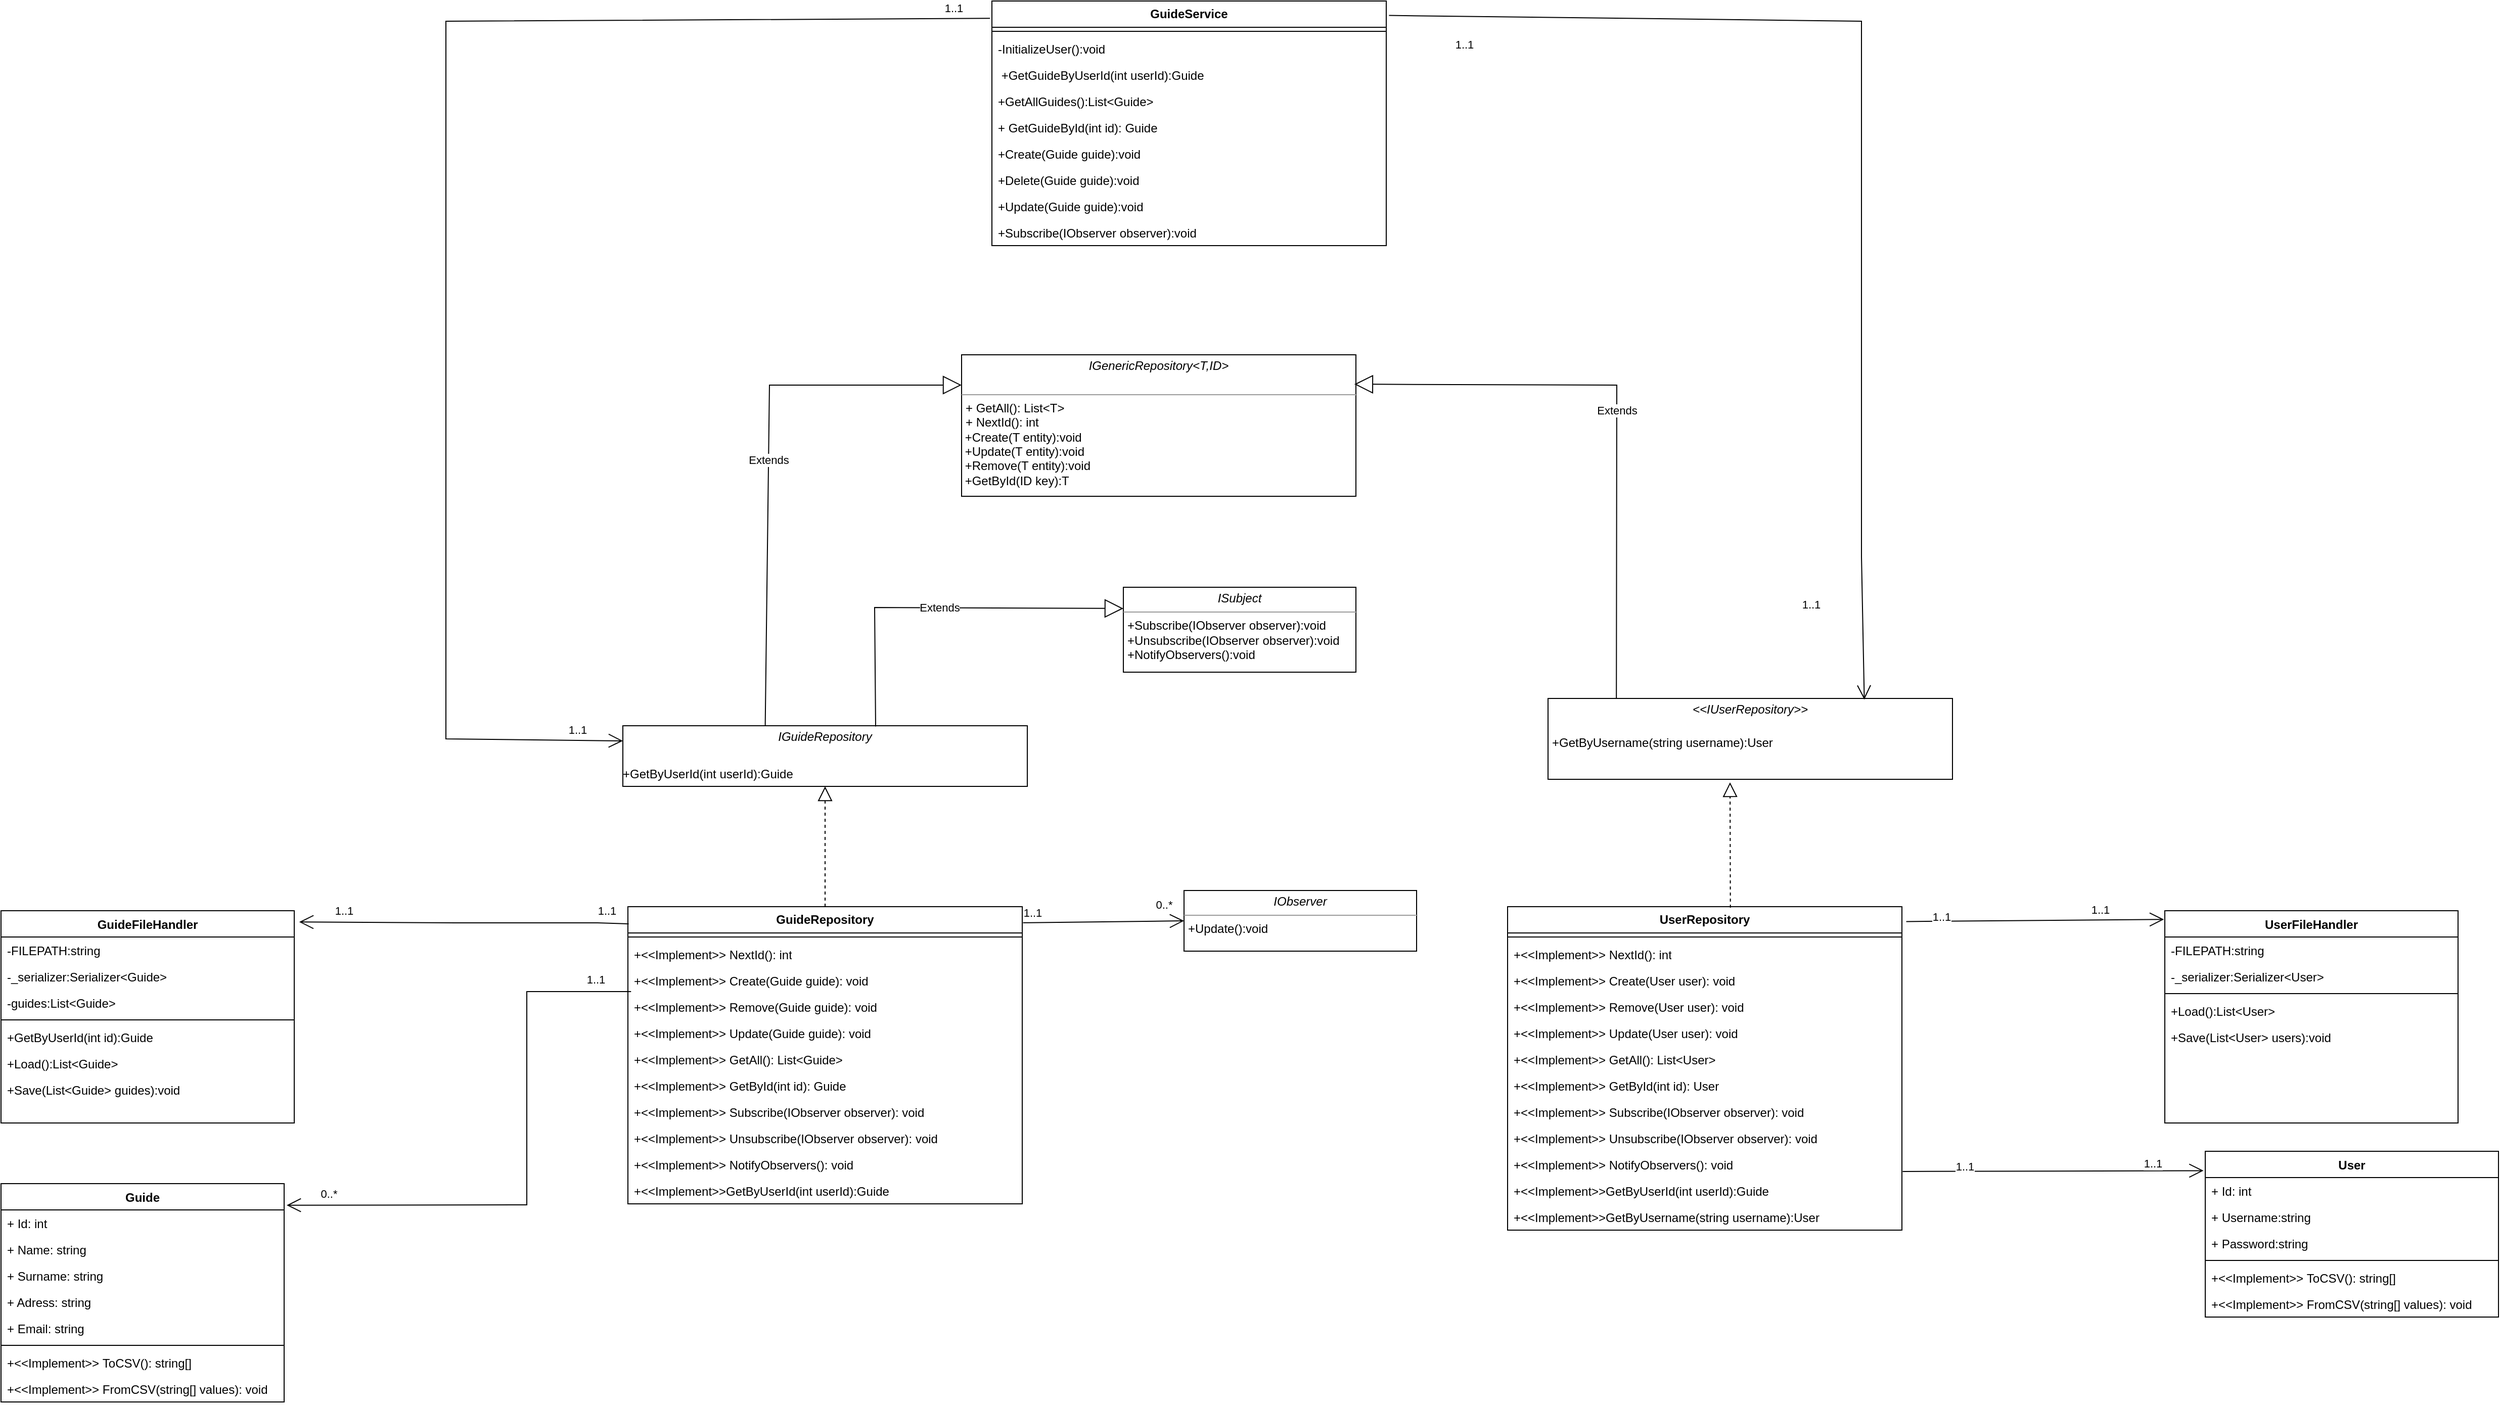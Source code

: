 <mxfile version="21.3.8" type="device">
  <diagram id="C5RBs43oDa-KdzZeNtuy" name="Page-1">
    <mxGraphModel dx="2035" dy="1105" grid="1" gridSize="10" guides="1" tooltips="1" connect="1" arrows="1" fold="1" page="1" pageScale="1" pageWidth="4681" pageHeight="3300" math="0" shadow="0">
      <root>
        <mxCell id="WIyWlLk6GJQsqaUBKTNV-0" />
        <mxCell id="WIyWlLk6GJQsqaUBKTNV-1" parent="WIyWlLk6GJQsqaUBKTNV-0" />
        <mxCell id="8zRqpnVNPCsL64enkuXX-20" value="GuideFileHandler" style="swimlane;fontStyle=1;align=center;verticalAlign=top;childLayout=stackLayout;horizontal=1;startSize=26;horizontalStack=0;resizeParent=1;resizeLast=0;collapsible=1;marginBottom=0;rounded=0;shadow=0;strokeWidth=1;labelBackgroundColor=none;" parent="WIyWlLk6GJQsqaUBKTNV-1" vertex="1">
          <mxGeometry x="560" y="1080" width="290" height="210" as="geometry">
            <mxRectangle x="2060" y="660" width="280" height="26" as="alternateBounds" />
          </mxGeometry>
        </mxCell>
        <mxCell id="8zRqpnVNPCsL64enkuXX-21" value="-FILEPATH:string" style="text;align=left;verticalAlign=top;spacingLeft=4;spacingRight=4;overflow=hidden;rotatable=0;points=[[0,0.5],[1,0.5]];portConstraint=eastwest;labelBackgroundColor=none;" parent="8zRqpnVNPCsL64enkuXX-20" vertex="1">
          <mxGeometry y="26" width="290" height="26" as="geometry" />
        </mxCell>
        <mxCell id="8zRqpnVNPCsL64enkuXX-22" value="-_serializer:Serializer&lt;Guide&gt;" style="text;align=left;verticalAlign=top;spacingLeft=4;spacingRight=4;overflow=hidden;rotatable=0;points=[[0,0.5],[1,0.5]];portConstraint=eastwest;labelBackgroundColor=none;" parent="8zRqpnVNPCsL64enkuXX-20" vertex="1">
          <mxGeometry y="52" width="290" height="26" as="geometry" />
        </mxCell>
        <mxCell id="8zRqpnVNPCsL64enkuXX-23" value="-guides:List&lt;Guide&gt;" style="text;align=left;verticalAlign=top;spacingLeft=4;spacingRight=4;overflow=hidden;rotatable=0;points=[[0,0.5],[1,0.5]];portConstraint=eastwest;labelBackgroundColor=none;" parent="8zRqpnVNPCsL64enkuXX-20" vertex="1">
          <mxGeometry y="78" width="290" height="26" as="geometry" />
        </mxCell>
        <mxCell id="8zRqpnVNPCsL64enkuXX-24" value="" style="line;html=1;strokeWidth=1;align=left;verticalAlign=middle;spacingTop=-1;spacingLeft=3;spacingRight=3;rotatable=0;labelPosition=right;points=[];portConstraint=eastwest;labelBackgroundColor=none;" parent="8zRqpnVNPCsL64enkuXX-20" vertex="1">
          <mxGeometry y="104" width="290" height="8" as="geometry" />
        </mxCell>
        <mxCell id="8zRqpnVNPCsL64enkuXX-25" value="+GetByUserId(int id):Guide" style="text;strokeColor=none;fillColor=none;align=left;verticalAlign=top;spacingLeft=4;spacingRight=4;overflow=hidden;rotatable=0;points=[[0,0.5],[1,0.5]];portConstraint=eastwest;whiteSpace=wrap;html=1;" parent="8zRqpnVNPCsL64enkuXX-20" vertex="1">
          <mxGeometry y="112" width="290" height="26" as="geometry" />
        </mxCell>
        <mxCell id="8zRqpnVNPCsL64enkuXX-26" value="+Load():List&amp;lt;Guide&amp;gt;&amp;nbsp;" style="text;strokeColor=none;fillColor=none;align=left;verticalAlign=top;spacingLeft=4;spacingRight=4;overflow=hidden;rotatable=0;points=[[0,0.5],[1,0.5]];portConstraint=eastwest;whiteSpace=wrap;html=1;" parent="8zRqpnVNPCsL64enkuXX-20" vertex="1">
          <mxGeometry y="138" width="290" height="26" as="geometry" />
        </mxCell>
        <mxCell id="8zRqpnVNPCsL64enkuXX-27" value="+Save(List&amp;lt;Guide&amp;gt; guides):void" style="text;strokeColor=none;fillColor=none;align=left;verticalAlign=top;spacingLeft=4;spacingRight=4;overflow=hidden;rotatable=0;points=[[0,0.5],[1,0.5]];portConstraint=eastwest;whiteSpace=wrap;html=1;" parent="8zRqpnVNPCsL64enkuXX-20" vertex="1">
          <mxGeometry y="164" width="290" height="26" as="geometry" />
        </mxCell>
        <mxCell id="8zRqpnVNPCsL64enkuXX-73" value="&lt;p style=&quot;margin:0px;margin-top:4px;text-align:center;&quot;&gt;&lt;i&gt;IGenericRepository&amp;lt;T,ID&amp;gt;&lt;/i&gt;&lt;/p&gt;&lt;p style=&quot;margin:0px;margin-left:4px;&quot;&gt;&lt;br&gt;&lt;/p&gt;&lt;hr size=&quot;1&quot;&gt;&lt;p style=&quot;margin:0px;margin-left:4px;&quot;&gt;+ GetAll(): List&amp;lt;T&amp;gt;&lt;br&gt;+ NextId(): int&lt;/p&gt;&amp;nbsp;+Create(T entity):void&lt;br&gt;&amp;nbsp;+Update(T entity):void&lt;br&gt;&amp;nbsp;+Remove(T entity):void&lt;br&gt;&amp;nbsp;+GetById(ID key):T" style="verticalAlign=top;align=left;overflow=fill;fontSize=12;fontFamily=Helvetica;html=1;whiteSpace=wrap;" parent="WIyWlLk6GJQsqaUBKTNV-1" vertex="1">
          <mxGeometry x="1510" y="530" width="390" height="140" as="geometry" />
        </mxCell>
        <mxCell id="8zRqpnVNPCsL64enkuXX-77" value="&lt;p style=&quot;margin:0px;margin-top:4px;text-align:center;&quot;&gt;&lt;i&gt;IGuideRepository&lt;/i&gt;&lt;/p&gt;&lt;p style=&quot;margin: 4px 0px 0px;&quot;&gt;&lt;span style=&quot;background-color: initial;&quot;&gt;&lt;br&gt;&lt;/span&gt;&lt;/p&gt;&lt;p style=&quot;margin: 4px 0px 0px;&quot;&gt;&lt;span style=&quot;background-color: initial;&quot;&gt;+GetByUserId(int userId):Guide&lt;/span&gt;&lt;br&gt;&lt;/p&gt;&lt;p style=&quot;margin:0px;margin-left:4px;&quot;&gt;&lt;/p&gt;&lt;p style=&quot;margin:0px;margin-left:4px;&quot;&gt;&lt;/p&gt;" style="verticalAlign=top;align=left;overflow=fill;fontSize=12;fontFamily=Helvetica;html=1;whiteSpace=wrap;" parent="WIyWlLk6GJQsqaUBKTNV-1" vertex="1">
          <mxGeometry x="1175" y="897" width="400" height="60" as="geometry" />
        </mxCell>
        <mxCell id="ND1xePc8kMEJNJJJpQXZ-42" value="&lt;p style=&quot;margin:0px;margin-top:4px;text-align:center;&quot;&gt;&lt;i style=&quot;&quot;&gt;ISubject&lt;/i&gt;&lt;/p&gt;&lt;hr size=&quot;1&quot;&gt;&lt;p style=&quot;margin:0px;margin-left:4px;&quot;&gt;+Subscribe(IObserver observer):void&lt;/p&gt;&lt;p style=&quot;margin:0px;margin-left:4px;&quot;&gt;+Unsubscribe(IObserver observer):void&lt;br&gt;&lt;/p&gt;&lt;p style=&quot;margin:0px;margin-left:4px;&quot;&gt;+NotifyObservers():void&lt;br&gt;&lt;/p&gt;" style="verticalAlign=top;align=left;overflow=fill;fontSize=12;fontFamily=Helvetica;html=1;whiteSpace=wrap;" parent="WIyWlLk6GJQsqaUBKTNV-1" vertex="1">
          <mxGeometry x="1670" y="760" width="230" height="84" as="geometry" />
        </mxCell>
        <mxCell id="ND1xePc8kMEJNJJJpQXZ-43" value="&lt;p style=&quot;margin:0px;margin-top:4px;text-align:center;&quot;&gt;&lt;i style=&quot;&quot;&gt;IObserver&lt;/i&gt;&lt;/p&gt;&lt;hr size=&quot;1&quot;&gt;&lt;p style=&quot;margin:0px;margin-left:4px;&quot;&gt;+Update():void&lt;/p&gt;" style="verticalAlign=top;align=left;overflow=fill;fontSize=12;fontFamily=Helvetica;html=1;whiteSpace=wrap;" parent="WIyWlLk6GJQsqaUBKTNV-1" vertex="1">
          <mxGeometry x="1730" y="1060" width="230" height="60" as="geometry" />
        </mxCell>
        <mxCell id="N9dEtq1RNlC2GuIy8_Ei-0" value="&lt;b&gt;GuideRepository&lt;/b&gt;" style="swimlane;fontStyle=0;childLayout=stackLayout;horizontal=1;startSize=26;fillColor=none;horizontalStack=0;resizeParent=1;resizeParentMax=0;resizeLast=0;collapsible=1;marginBottom=0;whiteSpace=wrap;html=1;labelBackgroundColor=none;" parent="WIyWlLk6GJQsqaUBKTNV-1" vertex="1">
          <mxGeometry x="1180" y="1076" width="390" height="294" as="geometry">
            <mxRectangle x="2770" y="740" width="280" height="30" as="alternateBounds" />
          </mxGeometry>
        </mxCell>
        <mxCell id="N9dEtq1RNlC2GuIy8_Ei-4" value="" style="line;strokeWidth=1;fillColor=none;align=left;verticalAlign=middle;spacingTop=-1;spacingLeft=3;spacingRight=3;rotatable=0;labelPosition=right;points=[];portConstraint=eastwest;strokeColor=inherit;" parent="N9dEtq1RNlC2GuIy8_Ei-0" vertex="1">
          <mxGeometry y="26" width="390" height="8" as="geometry" />
        </mxCell>
        <mxCell id="N9dEtq1RNlC2GuIy8_Ei-5" value="+&amp;lt;&amp;lt;Implement&amp;gt;&amp;gt; NextId(): int" style="text;strokeColor=none;fillColor=none;align=left;verticalAlign=top;spacingLeft=4;spacingRight=4;overflow=hidden;rotatable=0;points=[[0,0.5],[1,0.5]];portConstraint=eastwest;whiteSpace=wrap;html=1;labelBackgroundColor=none;" parent="N9dEtq1RNlC2GuIy8_Ei-0" vertex="1">
          <mxGeometry y="34" width="390" height="26" as="geometry" />
        </mxCell>
        <mxCell id="N9dEtq1RNlC2GuIy8_Ei-6" value="+&amp;lt;&amp;lt;Implement&amp;gt;&amp;gt; Create(Guide guide): void" style="text;strokeColor=none;fillColor=none;align=left;verticalAlign=top;spacingLeft=4;spacingRight=4;overflow=hidden;rotatable=0;points=[[0,0.5],[1,0.5]];portConstraint=eastwest;whiteSpace=wrap;html=1;labelBackgroundColor=none;" parent="N9dEtq1RNlC2GuIy8_Ei-0" vertex="1">
          <mxGeometry y="60" width="390" height="26" as="geometry" />
        </mxCell>
        <mxCell id="N9dEtq1RNlC2GuIy8_Ei-7" value="+&amp;lt;&amp;lt;Implement&amp;gt;&amp;gt; Remove(Guide guide): void" style="text;strokeColor=none;fillColor=none;align=left;verticalAlign=top;spacingLeft=4;spacingRight=4;overflow=hidden;rotatable=0;points=[[0,0.5],[1,0.5]];portConstraint=eastwest;whiteSpace=wrap;html=1;labelBackgroundColor=none;" parent="N9dEtq1RNlC2GuIy8_Ei-0" vertex="1">
          <mxGeometry y="86" width="390" height="26" as="geometry" />
        </mxCell>
        <mxCell id="N9dEtq1RNlC2GuIy8_Ei-8" value="+&amp;lt;&amp;lt;Implement&amp;gt;&amp;gt; Update(Guide guide): void" style="text;strokeColor=none;fillColor=none;align=left;verticalAlign=top;spacingLeft=4;spacingRight=4;overflow=hidden;rotatable=0;points=[[0,0.5],[1,0.5]];portConstraint=eastwest;whiteSpace=wrap;html=1;labelBackgroundColor=none;" parent="N9dEtq1RNlC2GuIy8_Ei-0" vertex="1">
          <mxGeometry y="112" width="390" height="26" as="geometry" />
        </mxCell>
        <mxCell id="N9dEtq1RNlC2GuIy8_Ei-9" value="+&amp;lt;&amp;lt;Implement&amp;gt;&amp;gt; GetAll(): List&amp;lt;Guide&amp;gt;" style="text;strokeColor=none;fillColor=none;align=left;verticalAlign=top;spacingLeft=4;spacingRight=4;overflow=hidden;rotatable=0;points=[[0,0.5],[1,0.5]];portConstraint=eastwest;whiteSpace=wrap;html=1;labelBackgroundColor=none;" parent="N9dEtq1RNlC2GuIy8_Ei-0" vertex="1">
          <mxGeometry y="138" width="390" height="26" as="geometry" />
        </mxCell>
        <mxCell id="N9dEtq1RNlC2GuIy8_Ei-10" value="+&amp;lt;&amp;lt;Implement&amp;gt;&amp;gt; GetById(int id): Guide" style="text;strokeColor=none;fillColor=none;align=left;verticalAlign=top;spacingLeft=4;spacingRight=4;overflow=hidden;rotatable=0;points=[[0,0.5],[1,0.5]];portConstraint=eastwest;whiteSpace=wrap;html=1;labelBackgroundColor=none;" parent="N9dEtq1RNlC2GuIy8_Ei-0" vertex="1">
          <mxGeometry y="164" width="390" height="26" as="geometry" />
        </mxCell>
        <mxCell id="N9dEtq1RNlC2GuIy8_Ei-11" value="+&amp;lt;&amp;lt;Implement&amp;gt;&amp;gt; Subscribe(IObserver observer): void" style="text;strokeColor=none;fillColor=none;align=left;verticalAlign=top;spacingLeft=4;spacingRight=4;overflow=hidden;rotatable=0;points=[[0,0.5],[1,0.5]];portConstraint=eastwest;whiteSpace=wrap;html=1;labelBackgroundColor=none;" parent="N9dEtq1RNlC2GuIy8_Ei-0" vertex="1">
          <mxGeometry y="190" width="390" height="26" as="geometry" />
        </mxCell>
        <mxCell id="N9dEtq1RNlC2GuIy8_Ei-12" value="+&amp;lt;&amp;lt;Implement&amp;gt;&amp;gt; Unsubscribe(IObserver observer): void" style="text;strokeColor=none;fillColor=none;align=left;verticalAlign=top;spacingLeft=4;spacingRight=4;overflow=hidden;rotatable=0;points=[[0,0.5],[1,0.5]];portConstraint=eastwest;whiteSpace=wrap;html=1;labelBackgroundColor=none;" parent="N9dEtq1RNlC2GuIy8_Ei-0" vertex="1">
          <mxGeometry y="216" width="390" height="26" as="geometry" />
        </mxCell>
        <mxCell id="N9dEtq1RNlC2GuIy8_Ei-13" value="+&amp;lt;&amp;lt;Implement&amp;gt;&amp;gt; NotifyObservers(): void" style="text;strokeColor=none;fillColor=none;align=left;verticalAlign=top;spacingLeft=4;spacingRight=4;overflow=hidden;rotatable=0;points=[[0,0.5],[1,0.5]];portConstraint=eastwest;whiteSpace=wrap;html=1;labelBackgroundColor=none;" parent="N9dEtq1RNlC2GuIy8_Ei-0" vertex="1">
          <mxGeometry y="242" width="390" height="26" as="geometry" />
        </mxCell>
        <mxCell id="N9dEtq1RNlC2GuIy8_Ei-14" value="+&amp;lt;&amp;lt;Implement&amp;gt;&amp;gt;GetByUserId(int userId):Guide" style="text;strokeColor=none;fillColor=none;align=left;verticalAlign=top;spacingLeft=4;spacingRight=4;overflow=hidden;rotatable=0;points=[[0,0.5],[1,0.5]];portConstraint=eastwest;whiteSpace=wrap;html=1;labelBackgroundColor=none;" parent="N9dEtq1RNlC2GuIy8_Ei-0" vertex="1">
          <mxGeometry y="268" width="390" height="26" as="geometry" />
        </mxCell>
        <mxCell id="N9dEtq1RNlC2GuIy8_Ei-15" value="&lt;b&gt;UserRepository&lt;/b&gt;" style="swimlane;fontStyle=0;childLayout=stackLayout;horizontal=1;startSize=26;fillColor=none;horizontalStack=0;resizeParent=1;resizeParentMax=0;resizeLast=0;collapsible=1;marginBottom=0;whiteSpace=wrap;html=1;labelBackgroundColor=none;" parent="WIyWlLk6GJQsqaUBKTNV-1" vertex="1">
          <mxGeometry x="2050" y="1076" width="390" height="320" as="geometry">
            <mxRectangle x="2770" y="740" width="280" height="30" as="alternateBounds" />
          </mxGeometry>
        </mxCell>
        <mxCell id="N9dEtq1RNlC2GuIy8_Ei-19" value="" style="line;strokeWidth=1;fillColor=none;align=left;verticalAlign=middle;spacingTop=-1;spacingLeft=3;spacingRight=3;rotatable=0;labelPosition=right;points=[];portConstraint=eastwest;strokeColor=inherit;" parent="N9dEtq1RNlC2GuIy8_Ei-15" vertex="1">
          <mxGeometry y="26" width="390" height="8" as="geometry" />
        </mxCell>
        <mxCell id="N9dEtq1RNlC2GuIy8_Ei-20" value="+&amp;lt;&amp;lt;Implement&amp;gt;&amp;gt; NextId(): int" style="text;strokeColor=none;fillColor=none;align=left;verticalAlign=top;spacingLeft=4;spacingRight=4;overflow=hidden;rotatable=0;points=[[0,0.5],[1,0.5]];portConstraint=eastwest;whiteSpace=wrap;html=1;labelBackgroundColor=none;" parent="N9dEtq1RNlC2GuIy8_Ei-15" vertex="1">
          <mxGeometry y="34" width="390" height="26" as="geometry" />
        </mxCell>
        <mxCell id="N9dEtq1RNlC2GuIy8_Ei-21" value="+&amp;lt;&amp;lt;Implement&amp;gt;&amp;gt; Create(User user): void" style="text;strokeColor=none;fillColor=none;align=left;verticalAlign=top;spacingLeft=4;spacingRight=4;overflow=hidden;rotatable=0;points=[[0,0.5],[1,0.5]];portConstraint=eastwest;whiteSpace=wrap;html=1;labelBackgroundColor=none;" parent="N9dEtq1RNlC2GuIy8_Ei-15" vertex="1">
          <mxGeometry y="60" width="390" height="26" as="geometry" />
        </mxCell>
        <mxCell id="N9dEtq1RNlC2GuIy8_Ei-22" value="+&amp;lt;&amp;lt;Implement&amp;gt;&amp;gt; Remove(User user): void" style="text;strokeColor=none;fillColor=none;align=left;verticalAlign=top;spacingLeft=4;spacingRight=4;overflow=hidden;rotatable=0;points=[[0,0.5],[1,0.5]];portConstraint=eastwest;whiteSpace=wrap;html=1;labelBackgroundColor=none;" parent="N9dEtq1RNlC2GuIy8_Ei-15" vertex="1">
          <mxGeometry y="86" width="390" height="26" as="geometry" />
        </mxCell>
        <mxCell id="N9dEtq1RNlC2GuIy8_Ei-23" value="+&amp;lt;&amp;lt;Implement&amp;gt;&amp;gt; Update(User user): void" style="text;strokeColor=none;fillColor=none;align=left;verticalAlign=top;spacingLeft=4;spacingRight=4;overflow=hidden;rotatable=0;points=[[0,0.5],[1,0.5]];portConstraint=eastwest;whiteSpace=wrap;html=1;labelBackgroundColor=none;" parent="N9dEtq1RNlC2GuIy8_Ei-15" vertex="1">
          <mxGeometry y="112" width="390" height="26" as="geometry" />
        </mxCell>
        <mxCell id="N9dEtq1RNlC2GuIy8_Ei-24" value="+&amp;lt;&amp;lt;Implement&amp;gt;&amp;gt; GetAll(): List&amp;lt;User&amp;gt;" style="text;strokeColor=none;fillColor=none;align=left;verticalAlign=top;spacingLeft=4;spacingRight=4;overflow=hidden;rotatable=0;points=[[0,0.5],[1,0.5]];portConstraint=eastwest;whiteSpace=wrap;html=1;labelBackgroundColor=none;" parent="N9dEtq1RNlC2GuIy8_Ei-15" vertex="1">
          <mxGeometry y="138" width="390" height="26" as="geometry" />
        </mxCell>
        <mxCell id="N9dEtq1RNlC2GuIy8_Ei-25" value="+&amp;lt;&amp;lt;Implement&amp;gt;&amp;gt; GetById(int id): User" style="text;strokeColor=none;fillColor=none;align=left;verticalAlign=top;spacingLeft=4;spacingRight=4;overflow=hidden;rotatable=0;points=[[0,0.5],[1,0.5]];portConstraint=eastwest;whiteSpace=wrap;html=1;labelBackgroundColor=none;" parent="N9dEtq1RNlC2GuIy8_Ei-15" vertex="1">
          <mxGeometry y="164" width="390" height="26" as="geometry" />
        </mxCell>
        <mxCell id="N9dEtq1RNlC2GuIy8_Ei-26" value="+&amp;lt;&amp;lt;Implement&amp;gt;&amp;gt; Subscribe(IObserver observer): void" style="text;strokeColor=none;fillColor=none;align=left;verticalAlign=top;spacingLeft=4;spacingRight=4;overflow=hidden;rotatable=0;points=[[0,0.5],[1,0.5]];portConstraint=eastwest;whiteSpace=wrap;html=1;labelBackgroundColor=none;" parent="N9dEtq1RNlC2GuIy8_Ei-15" vertex="1">
          <mxGeometry y="190" width="390" height="26" as="geometry" />
        </mxCell>
        <mxCell id="N9dEtq1RNlC2GuIy8_Ei-27" value="+&amp;lt;&amp;lt;Implement&amp;gt;&amp;gt; Unsubscribe(IObserver observer): void" style="text;strokeColor=none;fillColor=none;align=left;verticalAlign=top;spacingLeft=4;spacingRight=4;overflow=hidden;rotatable=0;points=[[0,0.5],[1,0.5]];portConstraint=eastwest;whiteSpace=wrap;html=1;labelBackgroundColor=none;" parent="N9dEtq1RNlC2GuIy8_Ei-15" vertex="1">
          <mxGeometry y="216" width="390" height="26" as="geometry" />
        </mxCell>
        <mxCell id="N9dEtq1RNlC2GuIy8_Ei-28" value="+&amp;lt;&amp;lt;Implement&amp;gt;&amp;gt; NotifyObservers(): void" style="text;strokeColor=none;fillColor=none;align=left;verticalAlign=top;spacingLeft=4;spacingRight=4;overflow=hidden;rotatable=0;points=[[0,0.5],[1,0.5]];portConstraint=eastwest;whiteSpace=wrap;html=1;labelBackgroundColor=none;" parent="N9dEtq1RNlC2GuIy8_Ei-15" vertex="1">
          <mxGeometry y="242" width="390" height="26" as="geometry" />
        </mxCell>
        <mxCell id="N9dEtq1RNlC2GuIy8_Ei-30" value="+&amp;lt;&amp;lt;Implement&amp;gt;&amp;gt;GetByUserId(int userId):Guide" style="text;strokeColor=none;fillColor=none;align=left;verticalAlign=top;spacingLeft=4;spacingRight=4;overflow=hidden;rotatable=0;points=[[0,0.5],[1,0.5]];portConstraint=eastwest;whiteSpace=wrap;html=1;labelBackgroundColor=none;" parent="N9dEtq1RNlC2GuIy8_Ei-15" vertex="1">
          <mxGeometry y="268" width="390" height="26" as="geometry" />
        </mxCell>
        <mxCell id="N9dEtq1RNlC2GuIy8_Ei-29" value="+&amp;lt;&amp;lt;Implement&amp;gt;&amp;gt;GetByUsername(string username):User&amp;nbsp;" style="text;strokeColor=none;fillColor=none;align=left;verticalAlign=top;spacingLeft=4;spacingRight=4;overflow=hidden;rotatable=0;points=[[0,0.5],[1,0.5]];portConstraint=eastwest;whiteSpace=wrap;html=1;labelBackgroundColor=none;" parent="N9dEtq1RNlC2GuIy8_Ei-15" vertex="1">
          <mxGeometry y="294" width="390" height="26" as="geometry" />
        </mxCell>
        <mxCell id="N9dEtq1RNlC2GuIy8_Ei-38" value="&lt;p style=&quot;margin:0px;margin-top:4px;text-align:center;&quot;&gt;&lt;i&gt;&amp;lt;&amp;lt;IUserRepository&amp;gt;&amp;gt;&lt;/i&gt;&lt;br&gt;&lt;/p&gt;&lt;p style=&quot;margin:0px;margin-top:4px;text-align:center;&quot;&gt;&lt;i&gt;&lt;br&gt;&lt;/i&gt;&lt;/p&gt;&lt;p style=&quot;margin:0px;margin-left:4px;&quot;&gt;+GetByUsername(string username):User&lt;/p&gt;" style="verticalAlign=top;align=left;overflow=fill;fontSize=12;fontFamily=Helvetica;html=1;whiteSpace=wrap;" parent="WIyWlLk6GJQsqaUBKTNV-1" vertex="1">
          <mxGeometry x="2090" y="870" width="400" height="80" as="geometry" />
        </mxCell>
        <mxCell id="N9dEtq1RNlC2GuIy8_Ei-42" value="UserFileHandler" style="swimlane;fontStyle=1;align=center;verticalAlign=top;childLayout=stackLayout;horizontal=1;startSize=26;horizontalStack=0;resizeParent=1;resizeLast=0;collapsible=1;marginBottom=0;rounded=0;shadow=0;strokeWidth=1;labelBackgroundColor=none;" parent="WIyWlLk6GJQsqaUBKTNV-1" vertex="1">
          <mxGeometry x="2700" y="1080" width="290" height="210" as="geometry">
            <mxRectangle x="2060" y="660" width="280" height="26" as="alternateBounds" />
          </mxGeometry>
        </mxCell>
        <mxCell id="N9dEtq1RNlC2GuIy8_Ei-43" value="-FILEPATH:string" style="text;align=left;verticalAlign=top;spacingLeft=4;spacingRight=4;overflow=hidden;rotatable=0;points=[[0,0.5],[1,0.5]];portConstraint=eastwest;labelBackgroundColor=none;" parent="N9dEtq1RNlC2GuIy8_Ei-42" vertex="1">
          <mxGeometry y="26" width="290" height="26" as="geometry" />
        </mxCell>
        <mxCell id="N9dEtq1RNlC2GuIy8_Ei-44" value="-_serializer:Serializer&lt;User&gt;" style="text;align=left;verticalAlign=top;spacingLeft=4;spacingRight=4;overflow=hidden;rotatable=0;points=[[0,0.5],[1,0.5]];portConstraint=eastwest;labelBackgroundColor=none;" parent="N9dEtq1RNlC2GuIy8_Ei-42" vertex="1">
          <mxGeometry y="52" width="290" height="26" as="geometry" />
        </mxCell>
        <mxCell id="N9dEtq1RNlC2GuIy8_Ei-46" value="" style="line;html=1;strokeWidth=1;align=left;verticalAlign=middle;spacingTop=-1;spacingLeft=3;spacingRight=3;rotatable=0;labelPosition=right;points=[];portConstraint=eastwest;labelBackgroundColor=none;" parent="N9dEtq1RNlC2GuIy8_Ei-42" vertex="1">
          <mxGeometry y="78" width="290" height="8" as="geometry" />
        </mxCell>
        <mxCell id="N9dEtq1RNlC2GuIy8_Ei-48" value="+Load():List&amp;lt;User&amp;gt;&amp;nbsp;" style="text;strokeColor=none;fillColor=none;align=left;verticalAlign=top;spacingLeft=4;spacingRight=4;overflow=hidden;rotatable=0;points=[[0,0.5],[1,0.5]];portConstraint=eastwest;whiteSpace=wrap;html=1;" parent="N9dEtq1RNlC2GuIy8_Ei-42" vertex="1">
          <mxGeometry y="86" width="290" height="26" as="geometry" />
        </mxCell>
        <mxCell id="N9dEtq1RNlC2GuIy8_Ei-49" value="+Save(List&amp;lt;User&amp;gt; users):void" style="text;strokeColor=none;fillColor=none;align=left;verticalAlign=top;spacingLeft=4;spacingRight=4;overflow=hidden;rotatable=0;points=[[0,0.5],[1,0.5]];portConstraint=eastwest;whiteSpace=wrap;html=1;" parent="N9dEtq1RNlC2GuIy8_Ei-42" vertex="1">
          <mxGeometry y="112" width="290" height="26" as="geometry" />
        </mxCell>
        <mxCell id="N9dEtq1RNlC2GuIy8_Ei-66" value="&lt;b&gt;GuideService&lt;/b&gt;" style="swimlane;fontStyle=0;childLayout=stackLayout;horizontal=1;startSize=26;fillColor=none;horizontalStack=0;resizeParent=1;resizeParentMax=0;resizeLast=0;collapsible=1;marginBottom=0;whiteSpace=wrap;html=1;labelBackgroundColor=none;" parent="WIyWlLk6GJQsqaUBKTNV-1" vertex="1">
          <mxGeometry x="1540" y="180" width="390" height="242" as="geometry">
            <mxRectangle x="2770" y="740" width="280" height="30" as="alternateBounds" />
          </mxGeometry>
        </mxCell>
        <mxCell id="N9dEtq1RNlC2GuIy8_Ei-70" value="" style="line;strokeWidth=1;fillColor=none;align=left;verticalAlign=middle;spacingTop=-1;spacingLeft=3;spacingRight=3;rotatable=0;labelPosition=right;points=[];portConstraint=eastwest;strokeColor=inherit;" parent="N9dEtq1RNlC2GuIy8_Ei-66" vertex="1">
          <mxGeometry y="26" width="390" height="8" as="geometry" />
        </mxCell>
        <mxCell id="N9dEtq1RNlC2GuIy8_Ei-71" value="-InitializeUser():void" style="text;strokeColor=none;fillColor=none;align=left;verticalAlign=top;spacingLeft=4;spacingRight=4;overflow=hidden;rotatable=0;points=[[0,0.5],[1,0.5]];portConstraint=eastwest;whiteSpace=wrap;html=1;labelBackgroundColor=none;" parent="N9dEtq1RNlC2GuIy8_Ei-66" vertex="1">
          <mxGeometry y="34" width="390" height="26" as="geometry" />
        </mxCell>
        <mxCell id="N9dEtq1RNlC2GuIy8_Ei-72" value="&amp;nbsp;+GetGuideByUserId(int userId):Guide&amp;nbsp;" style="text;strokeColor=none;fillColor=none;align=left;verticalAlign=top;spacingLeft=4;spacingRight=4;overflow=hidden;rotatable=0;points=[[0,0.5],[1,0.5]];portConstraint=eastwest;whiteSpace=wrap;html=1;labelBackgroundColor=none;" parent="N9dEtq1RNlC2GuIy8_Ei-66" vertex="1">
          <mxGeometry y="60" width="390" height="26" as="geometry" />
        </mxCell>
        <mxCell id="N9dEtq1RNlC2GuIy8_Ei-73" value="+GetAllGuides():List&amp;lt;Guide&amp;gt;" style="text;strokeColor=none;fillColor=none;align=left;verticalAlign=top;spacingLeft=4;spacingRight=4;overflow=hidden;rotatable=0;points=[[0,0.5],[1,0.5]];portConstraint=eastwest;whiteSpace=wrap;html=1;labelBackgroundColor=none;" parent="N9dEtq1RNlC2GuIy8_Ei-66" vertex="1">
          <mxGeometry y="86" width="390" height="26" as="geometry" />
        </mxCell>
        <mxCell id="N9dEtq1RNlC2GuIy8_Ei-76" value="+ GetGuideById(int id): Guide" style="text;strokeColor=none;fillColor=none;align=left;verticalAlign=top;spacingLeft=4;spacingRight=4;overflow=hidden;rotatable=0;points=[[0,0.5],[1,0.5]];portConstraint=eastwest;whiteSpace=wrap;html=1;labelBackgroundColor=none;" parent="N9dEtq1RNlC2GuIy8_Ei-66" vertex="1">
          <mxGeometry y="112" width="390" height="26" as="geometry" />
        </mxCell>
        <mxCell id="N9dEtq1RNlC2GuIy8_Ei-77" value="+Create(Guide guide):void" style="text;strokeColor=none;fillColor=none;align=left;verticalAlign=top;spacingLeft=4;spacingRight=4;overflow=hidden;rotatable=0;points=[[0,0.5],[1,0.5]];portConstraint=eastwest;whiteSpace=wrap;html=1;labelBackgroundColor=none;" parent="N9dEtq1RNlC2GuIy8_Ei-66" vertex="1">
          <mxGeometry y="138" width="390" height="26" as="geometry" />
        </mxCell>
        <mxCell id="N9dEtq1RNlC2GuIy8_Ei-78" value="+Delete(Guide guide):void" style="text;strokeColor=none;fillColor=none;align=left;verticalAlign=top;spacingLeft=4;spacingRight=4;overflow=hidden;rotatable=0;points=[[0,0.5],[1,0.5]];portConstraint=eastwest;whiteSpace=wrap;html=1;labelBackgroundColor=none;" parent="N9dEtq1RNlC2GuIy8_Ei-66" vertex="1">
          <mxGeometry y="164" width="390" height="26" as="geometry" />
        </mxCell>
        <mxCell id="N9dEtq1RNlC2GuIy8_Ei-79" value="+Update(Guide guide):void" style="text;strokeColor=none;fillColor=none;align=left;verticalAlign=top;spacingLeft=4;spacingRight=4;overflow=hidden;rotatable=0;points=[[0,0.5],[1,0.5]];portConstraint=eastwest;whiteSpace=wrap;html=1;labelBackgroundColor=none;" parent="N9dEtq1RNlC2GuIy8_Ei-66" vertex="1">
          <mxGeometry y="190" width="390" height="26" as="geometry" />
        </mxCell>
        <mxCell id="N9dEtq1RNlC2GuIy8_Ei-81" value="+Subscribe(IObserver observer):void&amp;nbsp;" style="text;strokeColor=none;fillColor=none;align=left;verticalAlign=top;spacingLeft=4;spacingRight=4;overflow=hidden;rotatable=0;points=[[0,0.5],[1,0.5]];portConstraint=eastwest;whiteSpace=wrap;html=1;labelBackgroundColor=none;" parent="N9dEtq1RNlC2GuIy8_Ei-66" vertex="1">
          <mxGeometry y="216" width="390" height="26" as="geometry" />
        </mxCell>
        <mxCell id="N9dEtq1RNlC2GuIy8_Ei-83" value="Extends" style="endArrow=block;endSize=16;endFill=0;html=1;rounded=0;exitX=0.169;exitY=0.001;exitDx=0;exitDy=0;entryX=0.996;entryY=0.208;entryDx=0;entryDy=0;entryPerimeter=0;exitPerimeter=0;" parent="WIyWlLk6GJQsqaUBKTNV-1" source="N9dEtq1RNlC2GuIy8_Ei-38" target="8zRqpnVNPCsL64enkuXX-73" edge="1">
          <mxGeometry width="160" relative="1" as="geometry">
            <mxPoint x="1499" y="980" as="sourcePoint" />
            <mxPoint x="1330" y="980" as="targetPoint" />
            <Array as="points">
              <mxPoint x="2158" y="560" />
            </Array>
          </mxGeometry>
        </mxCell>
        <mxCell id="N9dEtq1RNlC2GuIy8_Ei-87" value="" style="endArrow=block;dashed=1;endFill=0;endSize=12;html=1;rounded=0;entryX=0.5;entryY=1;entryDx=0;entryDy=0;exitX=0.5;exitY=0;exitDx=0;exitDy=0;" parent="WIyWlLk6GJQsqaUBKTNV-1" source="N9dEtq1RNlC2GuIy8_Ei-0" target="8zRqpnVNPCsL64enkuXX-77" edge="1">
          <mxGeometry width="160" relative="1" as="geometry">
            <mxPoint x="1400" y="1000" as="sourcePoint" />
            <mxPoint x="1560" y="1000" as="targetPoint" />
          </mxGeometry>
        </mxCell>
        <mxCell id="N9dEtq1RNlC2GuIy8_Ei-88" value="" style="endArrow=block;dashed=1;endFill=0;endSize=12;html=1;rounded=0;exitX=0.565;exitY=0.003;exitDx=0;exitDy=0;exitPerimeter=0;entryX=0.45;entryY=1.037;entryDx=0;entryDy=0;entryPerimeter=0;" parent="WIyWlLk6GJQsqaUBKTNV-1" source="N9dEtq1RNlC2GuIy8_Ei-15" target="N9dEtq1RNlC2GuIy8_Ei-38" edge="1">
          <mxGeometry width="160" relative="1" as="geometry">
            <mxPoint x="2080" y="1020" as="sourcePoint" />
            <mxPoint x="2077.5" y="967" as="targetPoint" />
          </mxGeometry>
        </mxCell>
        <mxCell id="N9dEtq1RNlC2GuIy8_Ei-89" value="" style="endArrow=open;endFill=1;endSize=12;html=1;rounded=0;exitX=0.002;exitY=0.058;exitDx=0;exitDy=0;exitPerimeter=0;entryX=1.017;entryY=0.053;entryDx=0;entryDy=0;entryPerimeter=0;" parent="WIyWlLk6GJQsqaUBKTNV-1" source="N9dEtq1RNlC2GuIy8_Ei-0" target="8zRqpnVNPCsL64enkuXX-20" edge="1">
          <mxGeometry width="160" relative="1" as="geometry">
            <mxPoint x="1130" y="1110" as="sourcePoint" />
            <mxPoint x="1240" y="1584" as="targetPoint" />
            <Array as="points">
              <mxPoint x="1150" y="1092" />
              <mxPoint x="1010" y="1092" />
            </Array>
          </mxGeometry>
        </mxCell>
        <mxCell id="N9dEtq1RNlC2GuIy8_Ei-127" value="1..1" style="edgeLabel;html=1;align=center;verticalAlign=middle;resizable=0;points=[];" parent="N9dEtq1RNlC2GuIy8_Ei-89" vertex="1" connectable="0">
          <mxGeometry x="-0.862" y="-1" relative="1" as="geometry">
            <mxPoint y="-12" as="offset" />
          </mxGeometry>
        </mxCell>
        <mxCell id="N9dEtq1RNlC2GuIy8_Ei-128" value="1..1" style="edgeLabel;html=1;align=center;verticalAlign=middle;resizable=0;points=[];" parent="N9dEtq1RNlC2GuIy8_Ei-89" vertex="1" connectable="0">
          <mxGeometry x="0.73" relative="1" as="geometry">
            <mxPoint y="-12" as="offset" />
          </mxGeometry>
        </mxCell>
        <mxCell id="N9dEtq1RNlC2GuIy8_Ei-90" value="" style="endArrow=open;endFill=1;endSize=12;html=1;rounded=0;exitX=1.002;exitY=0.054;exitDx=0;exitDy=0;entryX=0;entryY=0.5;entryDx=0;entryDy=0;exitPerimeter=0;" parent="WIyWlLk6GJQsqaUBKTNV-1" source="N9dEtq1RNlC2GuIy8_Ei-0" target="ND1xePc8kMEJNJJJpQXZ-43" edge="1">
          <mxGeometry width="160" relative="1" as="geometry">
            <mxPoint x="1960" y="1131" as="sourcePoint" />
            <mxPoint x="1639" y="1130" as="targetPoint" />
            <Array as="points" />
          </mxGeometry>
        </mxCell>
        <mxCell id="N9dEtq1RNlC2GuIy8_Ei-121" value="1..1" style="edgeLabel;html=1;align=center;verticalAlign=middle;resizable=0;points=[];" parent="N9dEtq1RNlC2GuIy8_Ei-90" vertex="1" connectable="0">
          <mxGeometry x="-0.881" relative="1" as="geometry">
            <mxPoint x="-1" y="-10" as="offset" />
          </mxGeometry>
        </mxCell>
        <mxCell id="N9dEtq1RNlC2GuIy8_Ei-122" value="0..*" style="edgeLabel;html=1;align=center;verticalAlign=middle;resizable=0;points=[];" parent="N9dEtq1RNlC2GuIy8_Ei-90" vertex="1" connectable="0">
          <mxGeometry x="0.749" relative="1" as="geometry">
            <mxPoint y="-16" as="offset" />
          </mxGeometry>
        </mxCell>
        <mxCell id="N9dEtq1RNlC2GuIy8_Ei-91" value="Guide" style="swimlane;fontStyle=1;align=center;verticalAlign=top;childLayout=stackLayout;horizontal=1;startSize=26;horizontalStack=0;resizeParent=1;resizeParentMax=0;resizeLast=0;collapsible=1;marginBottom=0;whiteSpace=wrap;html=1;" parent="WIyWlLk6GJQsqaUBKTNV-1" vertex="1">
          <mxGeometry x="560" y="1350" width="280" height="216" as="geometry">
            <mxRectangle x="200" y="1410" width="280" height="30" as="alternateBounds" />
          </mxGeometry>
        </mxCell>
        <mxCell id="N9dEtq1RNlC2GuIy8_Ei-92" value="+ Id: int" style="text;strokeColor=none;fillColor=none;align=left;verticalAlign=top;spacingLeft=4;spacingRight=4;overflow=hidden;rotatable=0;points=[[0,0.5],[1,0.5]];portConstraint=eastwest;whiteSpace=wrap;html=1;" parent="N9dEtq1RNlC2GuIy8_Ei-91" vertex="1">
          <mxGeometry y="26" width="280" height="26" as="geometry" />
        </mxCell>
        <mxCell id="N9dEtq1RNlC2GuIy8_Ei-93" value="+ Name: string" style="text;strokeColor=none;fillColor=none;align=left;verticalAlign=top;spacingLeft=4;spacingRight=4;overflow=hidden;rotatable=0;points=[[0,0.5],[1,0.5]];portConstraint=eastwest;whiteSpace=wrap;html=1;" parent="N9dEtq1RNlC2GuIy8_Ei-91" vertex="1">
          <mxGeometry y="52" width="280" height="26" as="geometry" />
        </mxCell>
        <mxCell id="N9dEtq1RNlC2GuIy8_Ei-94" value="+ Surname: string" style="text;strokeColor=none;fillColor=none;align=left;verticalAlign=top;spacingLeft=4;spacingRight=4;overflow=hidden;rotatable=0;points=[[0,0.5],[1,0.5]];portConstraint=eastwest;whiteSpace=wrap;html=1;" parent="N9dEtq1RNlC2GuIy8_Ei-91" vertex="1">
          <mxGeometry y="78" width="280" height="26" as="geometry" />
        </mxCell>
        <mxCell id="N9dEtq1RNlC2GuIy8_Ei-95" value="+ Adress: string" style="text;strokeColor=none;fillColor=none;align=left;verticalAlign=top;spacingLeft=4;spacingRight=4;overflow=hidden;rotatable=0;points=[[0,0.5],[1,0.5]];portConstraint=eastwest;whiteSpace=wrap;html=1;" parent="N9dEtq1RNlC2GuIy8_Ei-91" vertex="1">
          <mxGeometry y="104" width="280" height="26" as="geometry" />
        </mxCell>
        <mxCell id="N9dEtq1RNlC2GuIy8_Ei-96" value="+ Email: string" style="text;strokeColor=none;fillColor=none;align=left;verticalAlign=top;spacingLeft=4;spacingRight=4;overflow=hidden;rotatable=0;points=[[0,0.5],[1,0.5]];portConstraint=eastwest;whiteSpace=wrap;html=1;" parent="N9dEtq1RNlC2GuIy8_Ei-91" vertex="1">
          <mxGeometry y="130" width="280" height="26" as="geometry" />
        </mxCell>
        <mxCell id="N9dEtq1RNlC2GuIy8_Ei-97" value="" style="line;strokeWidth=1;fillColor=none;align=left;verticalAlign=middle;spacingTop=-1;spacingLeft=3;spacingRight=3;rotatable=0;labelPosition=right;points=[];portConstraint=eastwest;strokeColor=inherit;" parent="N9dEtq1RNlC2GuIy8_Ei-91" vertex="1">
          <mxGeometry y="156" width="280" height="8" as="geometry" />
        </mxCell>
        <mxCell id="N9dEtq1RNlC2GuIy8_Ei-98" value="+&amp;lt;&amp;lt;Implement&amp;gt;&amp;gt;&amp;nbsp;ToCSV(): string[]" style="text;strokeColor=none;fillColor=none;align=left;verticalAlign=top;spacingLeft=4;spacingRight=4;overflow=hidden;rotatable=0;points=[[0,0.5],[1,0.5]];portConstraint=eastwest;whiteSpace=wrap;html=1;" parent="N9dEtq1RNlC2GuIy8_Ei-91" vertex="1">
          <mxGeometry y="164" width="280" height="26" as="geometry" />
        </mxCell>
        <mxCell id="N9dEtq1RNlC2GuIy8_Ei-99" value="+&amp;lt;&amp;lt;Implement&amp;gt;&amp;gt;&amp;nbsp;FromCSV(string[] values): void" style="text;strokeColor=none;fillColor=none;align=left;verticalAlign=top;spacingLeft=4;spacingRight=4;overflow=hidden;rotatable=0;points=[[0,0.5],[1,0.5]];portConstraint=eastwest;whiteSpace=wrap;html=1;" parent="N9dEtq1RNlC2GuIy8_Ei-91" vertex="1">
          <mxGeometry y="190" width="280" height="26" as="geometry" />
        </mxCell>
        <mxCell id="N9dEtq1RNlC2GuIy8_Ei-100" value="" style="endArrow=open;endFill=1;endSize=12;html=1;rounded=0;exitX=1.009;exitY=0.099;exitDx=0;exitDy=0;exitPerimeter=0;entryX=1.009;entryY=0.099;entryDx=0;entryDy=0;entryPerimeter=0;" parent="WIyWlLk6GJQsqaUBKTNV-1" target="N9dEtq1RNlC2GuIy8_Ei-91" edge="1">
          <mxGeometry width="160" relative="1" as="geometry">
            <mxPoint x="1183.12" y="1160.006" as="sourcePoint" />
            <mxPoint x="850" y="1380" as="targetPoint" />
            <Array as="points">
              <mxPoint x="1080" y="1160" />
              <mxPoint x="1080" y="1371" />
            </Array>
          </mxGeometry>
        </mxCell>
        <mxCell id="N9dEtq1RNlC2GuIy8_Ei-129" value="1..1" style="edgeLabel;html=1;align=center;verticalAlign=middle;resizable=0;points=[];" parent="N9dEtq1RNlC2GuIy8_Ei-100" vertex="1" connectable="0">
          <mxGeometry x="-0.873" y="1" relative="1" as="geometry">
            <mxPoint y="-13" as="offset" />
          </mxGeometry>
        </mxCell>
        <mxCell id="N9dEtq1RNlC2GuIy8_Ei-130" value="0..*" style="edgeLabel;html=1;align=center;verticalAlign=middle;resizable=0;points=[];" parent="N9dEtq1RNlC2GuIy8_Ei-100" vertex="1" connectable="0">
          <mxGeometry x="0.851" y="-1" relative="1" as="geometry">
            <mxPoint y="-11" as="offset" />
          </mxGeometry>
        </mxCell>
        <mxCell id="N9dEtq1RNlC2GuIy8_Ei-102" value="" style="endArrow=open;endFill=1;endSize=12;html=1;rounded=0;exitX=1.011;exitY=0.046;exitDx=0;exitDy=0;entryX=-0.003;entryY=0.041;entryDx=0;entryDy=0;exitPerimeter=0;entryPerimeter=0;" parent="WIyWlLk6GJQsqaUBKTNV-1" source="N9dEtq1RNlC2GuIy8_Ei-15" target="N9dEtq1RNlC2GuIy8_Ei-42" edge="1">
          <mxGeometry width="160" relative="1" as="geometry">
            <mxPoint x="2691" y="1501" as="sourcePoint" />
            <mxPoint x="2370" y="1500" as="targetPoint" />
            <Array as="points" />
          </mxGeometry>
        </mxCell>
        <mxCell id="N9dEtq1RNlC2GuIy8_Ei-123" value="1..1" style="edgeLabel;html=1;align=center;verticalAlign=middle;resizable=0;points=[];" parent="N9dEtq1RNlC2GuIy8_Ei-102" vertex="1" connectable="0">
          <mxGeometry x="0.57" relative="1" as="geometry">
            <mxPoint x="-9" y="-10" as="offset" />
          </mxGeometry>
        </mxCell>
        <mxCell id="N9dEtq1RNlC2GuIy8_Ei-124" value="1..1" style="edgeLabel;html=1;align=center;verticalAlign=middle;resizable=0;points=[];" parent="N9dEtq1RNlC2GuIy8_Ei-102" vertex="1" connectable="0">
          <mxGeometry x="-0.734" y="-2" relative="1" as="geometry">
            <mxPoint y="-7" as="offset" />
          </mxGeometry>
        </mxCell>
        <mxCell id="N9dEtq1RNlC2GuIy8_Ei-103" value="User" style="swimlane;fontStyle=1;align=center;verticalAlign=top;childLayout=stackLayout;horizontal=1;startSize=26;horizontalStack=0;resizeParent=1;resizeParentMax=0;resizeLast=0;collapsible=1;marginBottom=0;whiteSpace=wrap;html=1;" parent="WIyWlLk6GJQsqaUBKTNV-1" vertex="1">
          <mxGeometry x="2740" y="1318" width="290" height="164" as="geometry">
            <mxRectangle x="2590" y="1380" width="230" height="30" as="alternateBounds" />
          </mxGeometry>
        </mxCell>
        <mxCell id="N9dEtq1RNlC2GuIy8_Ei-104" value="+ Id: int" style="text;strokeColor=none;fillColor=none;align=left;verticalAlign=top;spacingLeft=4;spacingRight=4;overflow=hidden;rotatable=0;points=[[0,0.5],[1,0.5]];portConstraint=eastwest;whiteSpace=wrap;html=1;" parent="N9dEtq1RNlC2GuIy8_Ei-103" vertex="1">
          <mxGeometry y="26" width="290" height="26" as="geometry" />
        </mxCell>
        <mxCell id="N9dEtq1RNlC2GuIy8_Ei-105" value="+ Username:string" style="text;strokeColor=none;fillColor=none;align=left;verticalAlign=top;spacingLeft=4;spacingRight=4;overflow=hidden;rotatable=0;points=[[0,0.5],[1,0.5]];portConstraint=eastwest;whiteSpace=wrap;html=1;" parent="N9dEtq1RNlC2GuIy8_Ei-103" vertex="1">
          <mxGeometry y="52" width="290" height="26" as="geometry" />
        </mxCell>
        <mxCell id="N9dEtq1RNlC2GuIy8_Ei-106" value="+ Password:string" style="text;strokeColor=none;fillColor=none;align=left;verticalAlign=top;spacingLeft=4;spacingRight=4;overflow=hidden;rotatable=0;points=[[0,0.5],[1,0.5]];portConstraint=eastwest;whiteSpace=wrap;html=1;" parent="N9dEtq1RNlC2GuIy8_Ei-103" vertex="1">
          <mxGeometry y="78" width="290" height="26" as="geometry" />
        </mxCell>
        <mxCell id="N9dEtq1RNlC2GuIy8_Ei-107" value="" style="line;strokeWidth=1;fillColor=none;align=left;verticalAlign=middle;spacingTop=-1;spacingLeft=3;spacingRight=3;rotatable=0;labelPosition=right;points=[];portConstraint=eastwest;strokeColor=inherit;" parent="N9dEtq1RNlC2GuIy8_Ei-103" vertex="1">
          <mxGeometry y="104" width="290" height="8" as="geometry" />
        </mxCell>
        <mxCell id="N9dEtq1RNlC2GuIy8_Ei-108" value="+&amp;lt;&amp;lt;Implement&amp;gt;&amp;gt;&amp;nbsp;ToCSV(): string[]" style="text;strokeColor=none;fillColor=none;align=left;verticalAlign=top;spacingLeft=4;spacingRight=4;overflow=hidden;rotatable=0;points=[[0,0.5],[1,0.5]];portConstraint=eastwest;whiteSpace=wrap;html=1;" parent="N9dEtq1RNlC2GuIy8_Ei-103" vertex="1">
          <mxGeometry y="112" width="290" height="26" as="geometry" />
        </mxCell>
        <mxCell id="N9dEtq1RNlC2GuIy8_Ei-109" value="+&amp;lt;&amp;lt;Implement&amp;gt;&amp;gt;&amp;nbsp;FromCSV(string[] values): void" style="text;strokeColor=none;fillColor=none;align=left;verticalAlign=top;spacingLeft=4;spacingRight=4;overflow=hidden;rotatable=0;points=[[0,0.5],[1,0.5]];portConstraint=eastwest;whiteSpace=wrap;html=1;" parent="N9dEtq1RNlC2GuIy8_Ei-103" vertex="1">
          <mxGeometry y="138" width="290" height="26" as="geometry" />
        </mxCell>
        <mxCell id="N9dEtq1RNlC2GuIy8_Ei-111" value="Extends" style="endArrow=block;endSize=16;endFill=0;html=1;rounded=0;exitX=0.352;exitY=0.004;exitDx=0;exitDy=0;entryX=0;entryY=0.214;entryDx=0;entryDy=0;entryPerimeter=0;exitPerimeter=0;" parent="WIyWlLk6GJQsqaUBKTNV-1" source="8zRqpnVNPCsL64enkuXX-77" target="8zRqpnVNPCsL64enkuXX-73" edge="1">
          <mxGeometry width="160" relative="1" as="geometry">
            <mxPoint x="1316" y="860" as="sourcePoint" />
            <mxPoint x="1060" y="552" as="targetPoint" />
            <Array as="points">
              <mxPoint x="1320" y="560" />
            </Array>
          </mxGeometry>
        </mxCell>
        <mxCell id="N9dEtq1RNlC2GuIy8_Ei-112" value="" style="endArrow=open;endFill=1;endSize=12;html=1;rounded=0;exitX=-0.005;exitY=0.071;exitDx=0;exitDy=0;entryX=0;entryY=0.25;entryDx=0;entryDy=0;exitPerimeter=0;" parent="WIyWlLk6GJQsqaUBKTNV-1" source="N9dEtq1RNlC2GuIy8_Ei-66" target="8zRqpnVNPCsL64enkuXX-77" edge="1">
          <mxGeometry width="160" relative="1" as="geometry">
            <mxPoint x="1500" y="220" as="sourcePoint" />
            <mxPoint x="840" y="620" as="targetPoint" />
            <Array as="points">
              <mxPoint x="1000" y="200" />
              <mxPoint x="1000" y="910" />
            </Array>
          </mxGeometry>
        </mxCell>
        <mxCell id="N9dEtq1RNlC2GuIy8_Ei-117" value="1..1" style="edgeLabel;html=1;align=center;verticalAlign=middle;resizable=0;points=[];" parent="N9dEtq1RNlC2GuIy8_Ei-112" vertex="1" connectable="0">
          <mxGeometry x="0.937" y="-1" relative="1" as="geometry">
            <mxPoint y="-12" as="offset" />
          </mxGeometry>
        </mxCell>
        <mxCell id="N9dEtq1RNlC2GuIy8_Ei-118" value="1..1&lt;br&gt;" style="edgeLabel;html=1;align=center;verticalAlign=middle;resizable=0;points=[];" parent="N9dEtq1RNlC2GuIy8_Ei-112" vertex="1" connectable="0">
          <mxGeometry x="-0.923" y="1" relative="1" as="geometry">
            <mxPoint x="19" y="-12" as="offset" />
          </mxGeometry>
        </mxCell>
        <mxCell id="N9dEtq1RNlC2GuIy8_Ei-113" value="" style="endArrow=open;endFill=1;endSize=12;html=1;rounded=0;entryX=0.782;entryY=0.014;entryDx=0;entryDy=0;entryPerimeter=0;exitX=1.007;exitY=0.059;exitDx=0;exitDy=0;exitPerimeter=0;" parent="WIyWlLk6GJQsqaUBKTNV-1" source="N9dEtq1RNlC2GuIy8_Ei-66" target="N9dEtq1RNlC2GuIy8_Ei-38" edge="1">
          <mxGeometry width="160" relative="1" as="geometry">
            <mxPoint x="2590" y="187" as="sourcePoint" />
            <mxPoint x="2400" y="830" as="targetPoint" />
            <Array as="points">
              <mxPoint x="2400" y="200" />
              <mxPoint x="2400" y="450" />
              <mxPoint x="2400" y="730" />
            </Array>
          </mxGeometry>
        </mxCell>
        <mxCell id="N9dEtq1RNlC2GuIy8_Ei-115" value="1..1" style="edgeLabel;html=1;align=center;verticalAlign=middle;resizable=0;points=[];" parent="N9dEtq1RNlC2GuIy8_Ei-113" vertex="1" connectable="0">
          <mxGeometry x="0.856" y="4" relative="1" as="geometry">
            <mxPoint x="-55" y="-12" as="offset" />
          </mxGeometry>
        </mxCell>
        <mxCell id="N9dEtq1RNlC2GuIy8_Ei-116" value="1..1" style="edgeLabel;html=1;align=center;verticalAlign=middle;resizable=0;points=[];" parent="N9dEtq1RNlC2GuIy8_Ei-113" vertex="1" connectable="0">
          <mxGeometry x="-0.908" y="3" relative="1" as="geometry">
            <mxPoint x="21" y="31" as="offset" />
          </mxGeometry>
        </mxCell>
        <mxCell id="N9dEtq1RNlC2GuIy8_Ei-114" value="Extends" style="endArrow=block;endSize=16;endFill=0;html=1;rounded=0;exitX=0.625;exitY=0.013;exitDx=0;exitDy=0;entryX=0;entryY=0.25;entryDx=0;entryDy=0;exitPerimeter=0;" parent="WIyWlLk6GJQsqaUBKTNV-1" source="8zRqpnVNPCsL64enkuXX-77" target="ND1xePc8kMEJNJJJpQXZ-42" edge="1">
          <mxGeometry width="160" relative="1" as="geometry">
            <mxPoint x="1420" y="1117" as="sourcePoint" />
            <mxPoint x="1614" y="780" as="targetPoint" />
            <Array as="points">
              <mxPoint x="1424" y="780" />
            </Array>
          </mxGeometry>
        </mxCell>
        <mxCell id="N9dEtq1RNlC2GuIy8_Ei-110" value="" style="endArrow=open;endFill=1;endSize=12;html=1;rounded=0;exitX=1.002;exitY=0.769;exitDx=0;exitDy=0;entryX=-0.006;entryY=0.117;entryDx=0;entryDy=0;exitPerimeter=0;entryPerimeter=0;" parent="WIyWlLk6GJQsqaUBKTNV-1" source="N9dEtq1RNlC2GuIy8_Ei-28" target="N9dEtq1RNlC2GuIy8_Ei-103" edge="1">
          <mxGeometry width="160" relative="1" as="geometry">
            <mxPoint x="2445" y="1405" as="sourcePoint" />
            <mxPoint x="2580" y="1400" as="targetPoint" />
            <Array as="points" />
          </mxGeometry>
        </mxCell>
        <mxCell id="N9dEtq1RNlC2GuIy8_Ei-125" value="1..1" style="edgeLabel;html=1;align=center;verticalAlign=middle;resizable=0;points=[];" parent="N9dEtq1RNlC2GuIy8_Ei-110" vertex="1" connectable="0">
          <mxGeometry x="0.664" relative="1" as="geometry">
            <mxPoint x="-1" y="-8" as="offset" />
          </mxGeometry>
        </mxCell>
        <mxCell id="N9dEtq1RNlC2GuIy8_Ei-126" value="1..1" style="edgeLabel;html=1;align=center;verticalAlign=middle;resizable=0;points=[];" parent="N9dEtq1RNlC2GuIy8_Ei-110" vertex="1" connectable="0">
          <mxGeometry x="-0.601" y="-1" relative="1" as="geometry">
            <mxPoint x="1" y="-6" as="offset" />
          </mxGeometry>
        </mxCell>
      </root>
    </mxGraphModel>
  </diagram>
</mxfile>
